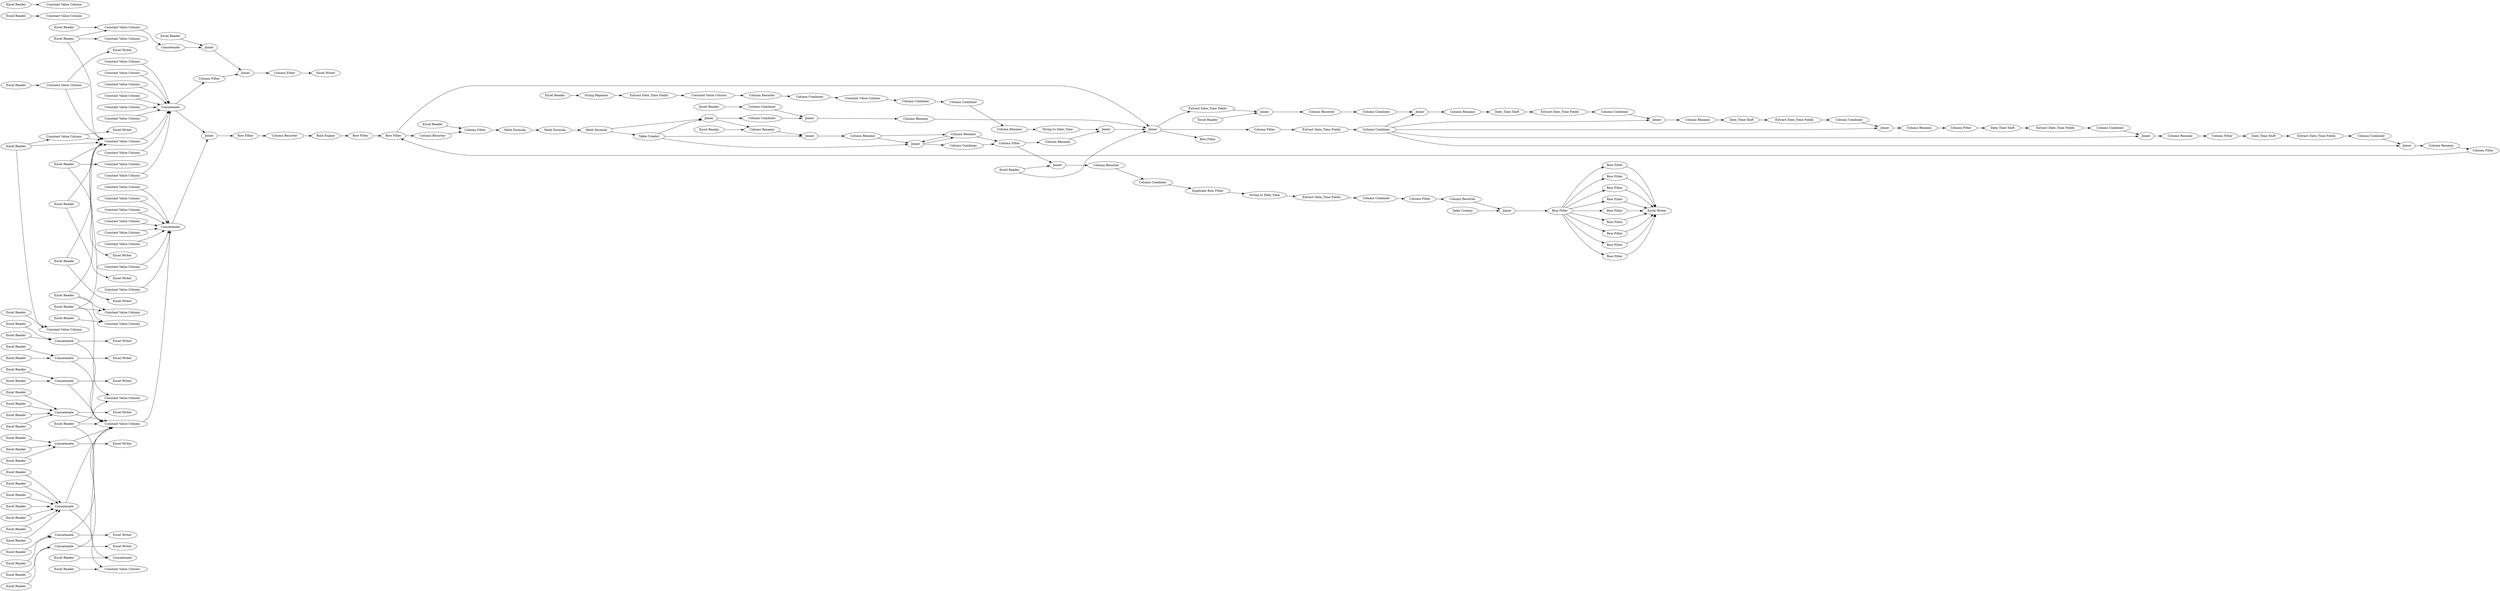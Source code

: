 digraph {
	17 -> 103
	295 -> 298
	314 -> 319
	11 -> 32
	97 -> 87
	245 -> 250
	297 -> 298
	193 -> 149
	234 -> 235
	74 -> 76
	5 -> 103
	342 -> 352
	66 -> 96
	335 -> 359
	301 -> 211
	86 -> 33
	1 -> 19
	5 -> 24
	108 -> 101
	44 -> 100
	352 -> 356
	206 -> 282
	55 -> 53
	281 -> 290
	215 -> 233
	11 -> 103
	3 -> 21
	90 -> 87
	332 -> 333
	86 -> 96
	78 -> 80
	272 -> 274
	107 -> 101
	57 -> 53
	295 -> 296
	259 -> 260
	13 -> 29
	95 -> 87
	255 -> 257
	222 -> 236
	68 -> 66
	281 -> 282
	342 -> 354
	324 -> 322
	149 -> 195
	301 -> 300
	267 -> 273
	7 -> 27
	93 -> 87
	292 -> 293
	91 -> 87
	319 -> 324
	92 -> 87
	333 -> 334
	334 -> 335
	243 -> 265
	249 -> 241
	205 -> 206
	242 -> 243
	239 -> 242
	282 -> 303
	103 -> 101
	43 -> 100
	101 -> 126
	110 -> 101
	300 -> 302
	296 -> 297
	264 -> 262
	211 -> 302
	302 -> 223
	258 -> 256
	106 -> 101
	342 -> 353
	2 -> 24
	243 -> 245
	27 -> 315
	298 -> 299
	271 -> 281
	347 -> 356
	291 -> 292
	96 -> 87
	253 -> 254
	212 -> 222
	262 -> 265
	1 -> 15
	235 -> 212
	5 -> 21
	115 -> 62
	252 -> 253
	100 -> 23
	85 -> 86
	250 -> 251
	349 -> 356
	351 -> 356
	13 -> 103
	66 -> 31
	236 -> 213
	76 -> 28
	247 -> 248
	315 -> 321
	100 -> 96
	257 -> 258
	45 -> 100
	15 -> 34
	243 -> 274
	11 -> 18
	17 -> 36
	348 -> 356
	263 -> 264
	78 -> 96
	226 -> 230
	342 -> 349
	77 -> 80
	67 -> 66
	251 -> 252
	65 -> 63
	306 -> 330
	37 -> 103
	209 -> 204
	101 -> 314
	84 -> 86
	71 -> 96
	341 -> 339
	293 -> 294
	6 -> 17
	274 -> 270
	41 -> 100
	94 -> 87
	1 -> 103
	109 -> 101
	331 -> 332
	273 -> 268
	243 -> 259
	296 -> 210
	37 -> 38
	355 -> 356
	294 -> 295
	299 -> 300
	56 -> 53
	230 -> 215
	342 -> 347
	295 -> 301
	76 -> 96
	353 -> 356
	342 -> 350
	350 -> 356
	98 -> 87
	265 -> 266
	70 -> 71
	254 -> 255
	216 -> 297
	46 -> 100
	8 -> 26
	75 -> 76
	302 -> 305
	243 -> 254
	233 -> 234
	304 -> 282
	195 -> 196
	260 -> 261
	304 -> 305
	60 -> 62
	105 -> 101
	62 -> 96
	78 -> 22
	300 -> 301
	196 -> 281
	342 -> 348
	3 -> 103
	3 -> 22
	320 -> 321
	104 -> 101
	241 -> 245
	208 -> 291
	339 -> 342
	62 -> 35
	210 -> 205
	59 -> 100
	225 -> 221
	266 -> 267
	54 -> 53
	342 -> 355
	359 -> 339
	268 -> 272
	4 -> 23
	223 -> 213
	53 -> 96
	213 -> 282
	221 -> 226
	321 -> 319
	10 -> 25
	9 -> 27
	42 -> 100
	342 -> 351
	63 -> 96
	305 -> 306
	282 -> 240
	204 -> 205
	294 -> 296
	64 -> 63
	330 -> 331
	354 -> 356
	9 -> 16
	12 -> 19
	63 -> 20
	111 -> 101
	9 -> 103
	15 -> 103
	256 -> 259
	71 -> 30
	126 -> 193
	69 -> 71
	61 -> 62
	240 -> 248
	87 -> 126
	282 -> 239
	299 -> 301
	261 -> 263
	53 -> 39
	248 -> 249
	270 -> 271
	290 -> 291
	292 [label="Math Formula"]
	351 [label="Row Filter"]
	103 [label="Constant Value Column"]
	126 [label=Joiner]
	222 [label="Column Rename"]
	322 [label="Excel Writer"]
	26 [label="Constant Value Column"]
	239 [label="Column Filter"]
	295 [label="Table Creator"]
	259 [label=Joiner]
	3 [label="Excel Reader"]
	339 [label=Joiner]
	256 [label="Column Combiner"]
	290 [label="Column Resorter"]
	341 [label="Table Creator"]
	335 [label="Column Filter"]
	315 [label=Concatenate]
	196 [label="Row Filter"]
	6 [label="Excel Reader"]
	75 [label="Excel Reader"]
	281 [label="Row Filter"]
	268 [label="Extract Date_Time Fields"]
	274 [label=Joiner]
	16 [label="Constant Value Column"]
	12 [label="Excel Reader"]
	223 [label="Column Rename"]
	251 [label="Date_Time Shift"]
	115 [label="Excel Reader"]
	68 [label="Excel Reader"]
	296 [label=Joiner]
	28 [label="Excel Writer"]
	23 [label="Constant Value Column"]
	11 [label="Excel Reader"]
	273 [label="Date_Time Shift"]
	93 [label="Constant Value Column"]
	331 [label="Duplicate Row Filter"]
	298 [label=Joiner]
	195 [label="Rule Engine"]
	5 [label="Excel Reader"]
	314 [label="Column Filter"]
	107 [label="Constant Value Column"]
	258 [label="Extract Date_Time Fields"]
	29 [label="Excel Writer"]
	249 [label="Column Resorter"]
	300 [label="Column Rename"]
	353 [label="Row Filter"]
	213 [label=Joiner]
	210 [label="Column Combiner"]
	306 [label="Column Resorter"]
	263 [label="Date_Time Shift"]
	247 [label="Excel Reader"]
	27 [label="Constant Value Column"]
	9 [label="Excel Reader"]
	97 [label="Constant Value Column"]
	8 [label="Excel Reader"]
	108 [label="Constant Value Column"]
	252 [label="Extract Date_Time Fields"]
	105 [label="Constant Value Column"]
	209 [label="Excel Reader"]
	245 [label=Joiner]
	211 [label="Column Combiner"]
	92 [label="Constant Value Column"]
	41 [label="Excel Reader"]
	98 [label="Constant Value Column"]
	291 [label="Column Filter"]
	54 [label="Excel Reader"]
	348 [label="Row Filter"]
	262 [label="Column Combiner"]
	1 [label="Excel Reader"]
	294 [label="Math Formula"]
	53 [label=Concatenate]
	299 [label="Column Rename"]
	22 [label="Constant Value Column"]
	293 [label="Math Formula"]
	243 [label="Column Combiner"]
	356 [label="Excel Writer"]
	321 [label=Joiner]
	352 [label="Row Filter"]
	60 [label="Excel Reader"]
	264 [label="Extract Date_Time Fields"]
	248 [label=Joiner]
	43 [label="Excel Reader"]
	96 [label="Constant Value Column"]
	44 [label="Excel Reader"]
	104 [label="Constant Value Column"]
	13 [label="Excel Reader"]
	270 [label="Column Rename"]
	71 [label=Concatenate]
	241 [label="Column Combiner"]
	80 [label=Concatenate]
	234 [label="Constant Value Column"]
	39 [label="Excel Writer"]
	347 [label="Row Filter"]
	297 [label="Column Rename"]
	45 [label="Excel Reader"]
	91 [label="Constant Value Column"]
	320 [label="Excel Reader"]
	57 [label="Excel Reader"]
	55 [label="Excel Reader"]
	7 [label="Excel Reader"]
	330 [label="Column Combiner"]
	304 [label="Excel Reader"]
	21 [label="Constant Value Column"]
	18 [label="Constant Value Column"]
	354 [label="Row Filter"]
	254 [label=Joiner]
	19 [label="Constant Value Column"]
	24 [label="Constant Value Column"]
	64 [label="Excel Reader"]
	216 [label="Excel Reader"]
	56 [label="Excel Reader"]
	15 [label="Constant Value Column"]
	25 [label="Constant Value Column"]
	359 [label="Column Resorter"]
	33 [label="Excel Writer"]
	240 [label="Extract Date_Time Fields"]
	59 [label="Excel Reader"]
	334 [label="Column Combiner"]
	90 [label="Constant Value Column"]
	261 [label="Column Filter"]
	4 [label="Excel Reader"]
	333 [label="Extract Date_Time Fields"]
	342 [label="Row Filter"]
	61 [label="Excel Reader"]
	77 [label="Excel Reader"]
	266 [label="Column Rename"]
	301 [label=Joiner]
	38 [label="Excel Writer"]
	94 [label="Constant Value Column"]
	35 [label="Excel Writer"]
	235 [label="Column Combiner"]
	62 [label=Concatenate]
	267 [label="Column Filter"]
	355 [label="Row Filter"]
	69 [label="Excel Reader"]
	65 [label="Excel Reader"]
	255 [label="Column Rename"]
	46 [label="Excel Reader"]
	205 [label=Joiner]
	226 [label="Extract Date_Time Fields"]
	305 [label=Joiner]
	30 [label="Excel Writer"]
	242 [label="Extract Date_Time Fields"]
	324 [label="Column Filter"]
	230 [label="Constant Value Column"]
	302 [label="Column Filter"]
	74 [label="Excel Reader"]
	149 [label="Column Resorter"]
	17 [label="Constant Value Column"]
	78 [label="Excel Reader"]
	233 [label="Column Combiner"]
	225 [label="Excel Reader"]
	208 [label="Excel Reader"]
	84 [label="Excel Reader"]
	253 [label="Column Combiner"]
	206 [label="Column Rename"]
	236 [label="String to Date_Time"]
	31 [label="Excel Writer"]
	109 [label="Constant Value Column"]
	204 [label="Column Combiner"]
	110 [label="Constant Value Column"]
	282 [label=Joiner]
	271 [label="Column Filter"]
	85 [label="Excel Reader"]
	10 [label="Excel Reader"]
	86 [label=Concatenate]
	260 [label="Column Rename"]
	265 [label=Joiner]
	332 [label="String to Date_Time"]
	319 [label=Joiner]
	42 [label="Excel Reader"]
	87 [label=Concatenate]
	67 [label="Excel Reader"]
	101 [label=Concatenate]
	250 [label="Column Rename"]
	76 [label=Concatenate]
	63 [label=Concatenate]
	100 [label=Concatenate]
	106 [label="Constant Value Column"]
	257 [label="Date_Time Shift"]
	272 [label="Column Combiner"]
	350 [label="Row Filter"]
	20 [label="Excel Writer"]
	66 [label=Concatenate]
	34 [label="Excel Writer"]
	70 [label="Excel Reader"]
	36 [label="Excel Writer"]
	303 [label="Row Filter"]
	212 [label="Column Combiner"]
	193 [label="Row Filter"]
	95 [label="Constant Value Column"]
	111 [label="Constant Value Column"]
	349 [label="Row Filter"]
	215 [label="Column Resorter"]
	32 [label="Excel Writer"]
	2 [label="Excel Reader"]
	37 [label="Excel Reader"]
	221 [label="String Replacer"]
	rankdir=LR
}
